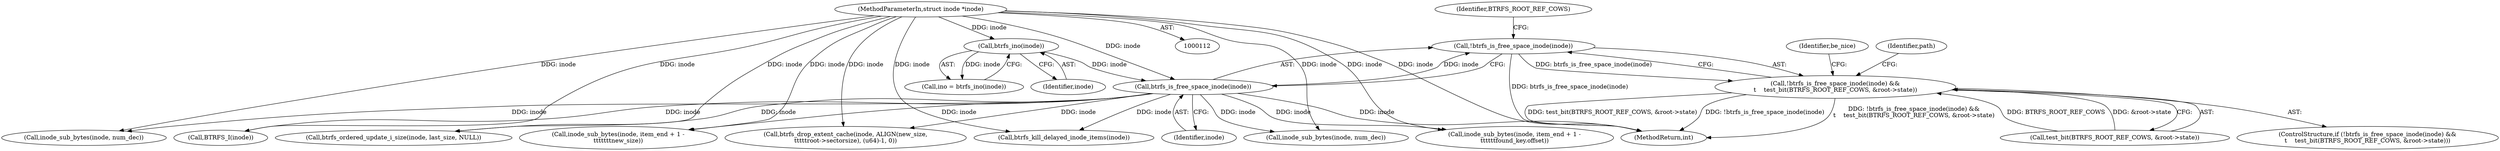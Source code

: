 digraph "0_linux_0305cd5f7fca85dae392b9ba85b116896eb7c1c7@API" {
"1000202" [label="(Call,!btrfs_is_free_space_inode(inode))"];
"1000203" [label="(Call,btrfs_is_free_space_inode(inode))"];
"1000174" [label="(Call,btrfs_ino(inode))"];
"1000115" [label="(MethodParameterIn,struct inode *inode)"];
"1000201" [label="(Call,!btrfs_is_free_space_inode(inode) &&\n\t    test_bit(BTRFS_ROOT_REF_COWS, &root->state))"];
"1000205" [label="(Call,test_bit(BTRFS_ROOT_REF_COWS, &root->state))"];
"1000201" [label="(Call,!btrfs_is_free_space_inode(inode) &&\n\t    test_bit(BTRFS_ROOT_REF_COWS, &root->state))"];
"1000624" [label="(Call,inode_sub_bytes(inode, item_end + 1 -\n\t\t\t\t\t\t\tnew_size))"];
"1000175" [label="(Identifier,inode)"];
"1000203" [label="(Call,btrfs_is_free_space_inode(inode))"];
"1000174" [label="(Call,btrfs_ino(inode))"];
"1000206" [label="(Identifier,BTRFS_ROOT_REF_COWS)"];
"1000202" [label="(Call,!btrfs_is_free_space_inode(inode))"];
"1000578" [label="(Call,inode_sub_bytes(inode, num_dec))"];
"1000200" [label="(ControlStructure,if (!btrfs_is_free_space_inode(inode) &&\n\t    test_bit(BTRFS_ROOT_REF_COWS, &root->state)))"];
"1000537" [label="(Call,inode_sub_bytes(inode, num_dec))"];
"1000244" [label="(Call,btrfs_drop_extent_cache(inode, ALIGN(new_size,\n\t\t\t\t\troot->sectorsize), (u64)-1, 0))"];
"1000267" [label="(Call,btrfs_kill_delayed_inode_items(inode))"];
"1000204" [label="(Identifier,inode)"];
"1000957" [label="(MethodReturn,int)"];
"1000264" [label="(Call,BTRFS_I(inode))"];
"1000212" [label="(Identifier,be_nice)"];
"1000215" [label="(Identifier,path)"];
"1000115" [label="(MethodParameterIn,struct inode *inode)"];
"1000908" [label="(Call,btrfs_ordered_update_i_size(inode, last_size, NULL))"];
"1000653" [label="(Call,inode_sub_bytes(inode, item_end + 1 -\n\t\t\t\t\t\tfound_key.offset))"];
"1000172" [label="(Call,ino = btrfs_ino(inode))"];
"1000202" -> "1000201"  [label="AST: "];
"1000202" -> "1000203"  [label="CFG: "];
"1000203" -> "1000202"  [label="AST: "];
"1000206" -> "1000202"  [label="CFG: "];
"1000201" -> "1000202"  [label="CFG: "];
"1000202" -> "1000957"  [label="DDG: btrfs_is_free_space_inode(inode)"];
"1000202" -> "1000201"  [label="DDG: btrfs_is_free_space_inode(inode)"];
"1000203" -> "1000202"  [label="DDG: inode"];
"1000203" -> "1000204"  [label="CFG: "];
"1000204" -> "1000203"  [label="AST: "];
"1000203" -> "1000957"  [label="DDG: inode"];
"1000174" -> "1000203"  [label="DDG: inode"];
"1000115" -> "1000203"  [label="DDG: inode"];
"1000203" -> "1000244"  [label="DDG: inode"];
"1000203" -> "1000264"  [label="DDG: inode"];
"1000203" -> "1000267"  [label="DDG: inode"];
"1000203" -> "1000537"  [label="DDG: inode"];
"1000203" -> "1000578"  [label="DDG: inode"];
"1000203" -> "1000624"  [label="DDG: inode"];
"1000203" -> "1000653"  [label="DDG: inode"];
"1000203" -> "1000908"  [label="DDG: inode"];
"1000174" -> "1000172"  [label="AST: "];
"1000174" -> "1000175"  [label="CFG: "];
"1000175" -> "1000174"  [label="AST: "];
"1000172" -> "1000174"  [label="CFG: "];
"1000174" -> "1000172"  [label="DDG: inode"];
"1000115" -> "1000174"  [label="DDG: inode"];
"1000115" -> "1000112"  [label="AST: "];
"1000115" -> "1000957"  [label="DDG: inode"];
"1000115" -> "1000244"  [label="DDG: inode"];
"1000115" -> "1000264"  [label="DDG: inode"];
"1000115" -> "1000267"  [label="DDG: inode"];
"1000115" -> "1000537"  [label="DDG: inode"];
"1000115" -> "1000578"  [label="DDG: inode"];
"1000115" -> "1000624"  [label="DDG: inode"];
"1000115" -> "1000653"  [label="DDG: inode"];
"1000115" -> "1000908"  [label="DDG: inode"];
"1000201" -> "1000200"  [label="AST: "];
"1000201" -> "1000205"  [label="CFG: "];
"1000205" -> "1000201"  [label="AST: "];
"1000212" -> "1000201"  [label="CFG: "];
"1000215" -> "1000201"  [label="CFG: "];
"1000201" -> "1000957"  [label="DDG: !btrfs_is_free_space_inode(inode) &&\n\t    test_bit(BTRFS_ROOT_REF_COWS, &root->state)"];
"1000201" -> "1000957"  [label="DDG: test_bit(BTRFS_ROOT_REF_COWS, &root->state)"];
"1000201" -> "1000957"  [label="DDG: !btrfs_is_free_space_inode(inode)"];
"1000205" -> "1000201"  [label="DDG: BTRFS_ROOT_REF_COWS"];
"1000205" -> "1000201"  [label="DDG: &root->state"];
}
